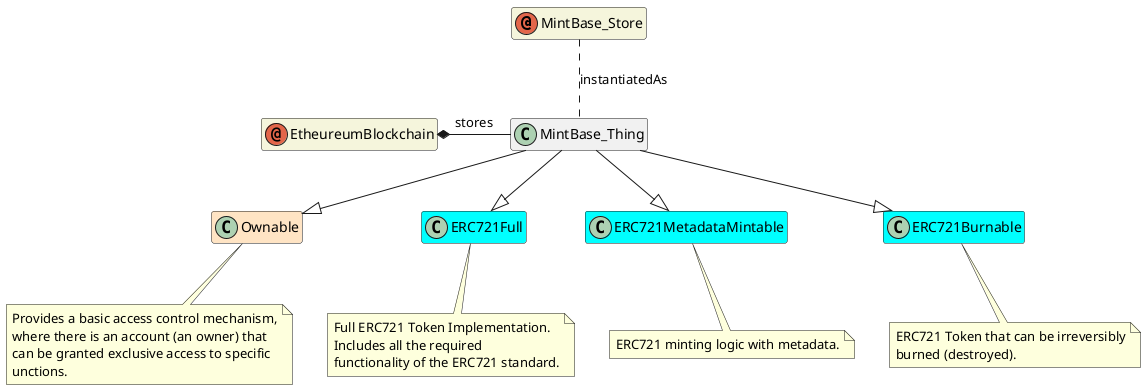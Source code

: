 @startuml
'https://plantuml.com/class-diagram

hide empty members

annotation MintBase_Store #beige
annotation EtheureumBlockchain #beige

class MintBase_Thing



class Ownable #bisque
note bottom
  Provides a basic access control mechanism,
  where there is an account (an owner) that
  can be granted exclusive access to specific
  unctions.
end note

class ERC721Full #aqua
note bottom
    Full ERC721 Token Implementation.
    Includes all the required
    functionality of the ERC721 standard.
end note

class ERC721MetadataMintable #aqua
note bottom
    ERC721 minting logic with metadata.
end note

class ERC721Burnable #aqua
note bottom
    ERC721 Token that can be irreversibly
    burned (destroyed).
end note

EtheureumBlockchain *- MintBase_Thing: stores

MintBase_Store .. MintBase_Thing : instantiatedAs

MintBase_Thing --|> Ownable
MintBase_Thing  --|> ERC721Full
MintBase_Thing  --|> ERC721MetadataMintable
MintBase_Thing  --|> ERC721Burnable

@enduml